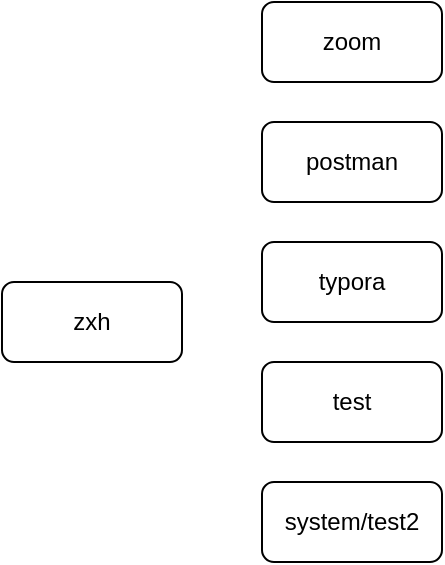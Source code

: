 <mxfile version="22.1.17" type="github">
  <diagram name="第 1 页" id="xsVs6HvNNFVfezSwiEtw">
    <mxGraphModel dx="1082" dy="678" grid="1" gridSize="10" guides="1" tooltips="1" connect="1" arrows="1" fold="1" page="1" pageScale="1" pageWidth="827" pageHeight="1169" math="0" shadow="0">
      <root>
        <mxCell id="0" />
        <mxCell id="1" parent="0" />
        <mxCell id="KpRJhCa2GSilrdelGaOa-1" value="zxh" style="rounded=1;whiteSpace=wrap;html=1;" vertex="1" parent="1">
          <mxGeometry x="100" y="300" width="90" height="40" as="geometry" />
        </mxCell>
        <mxCell id="KpRJhCa2GSilrdelGaOa-3" value="zoom" style="rounded=1;whiteSpace=wrap;html=1;" vertex="1" parent="1">
          <mxGeometry x="230" y="160" width="90" height="40" as="geometry" />
        </mxCell>
        <mxCell id="KpRJhCa2GSilrdelGaOa-4" value="postman" style="rounded=1;whiteSpace=wrap;html=1;" vertex="1" parent="1">
          <mxGeometry x="230" y="220" width="90" height="40" as="geometry" />
        </mxCell>
        <mxCell id="KpRJhCa2GSilrdelGaOa-5" value="typora" style="rounded=1;whiteSpace=wrap;html=1;" vertex="1" parent="1">
          <mxGeometry x="230" y="280" width="90" height="40" as="geometry" />
        </mxCell>
        <mxCell id="KpRJhCa2GSilrdelGaOa-6" value="test" style="rounded=1;whiteSpace=wrap;html=1;" vertex="1" parent="1">
          <mxGeometry x="230" y="340" width="90" height="40" as="geometry" />
        </mxCell>
        <mxCell id="KpRJhCa2GSilrdelGaOa-7" value="system/test2" style="rounded=1;whiteSpace=wrap;html=1;" vertex="1" parent="1">
          <mxGeometry x="230" y="400" width="90" height="40" as="geometry" />
        </mxCell>
      </root>
    </mxGraphModel>
  </diagram>
</mxfile>
